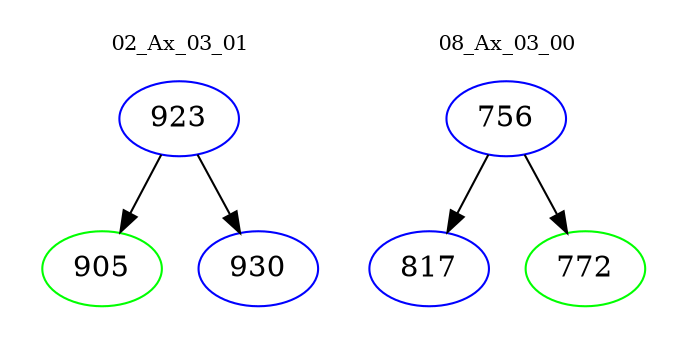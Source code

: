 digraph{
subgraph cluster_0 {
color = white
label = "02_Ax_03_01";
fontsize=10;
T0_923 [label="923", color="blue"]
T0_923 -> T0_905 [color="black"]
T0_905 [label="905", color="green"]
T0_923 -> T0_930 [color="black"]
T0_930 [label="930", color="blue"]
}
subgraph cluster_1 {
color = white
label = "08_Ax_03_00";
fontsize=10;
T1_756 [label="756", color="blue"]
T1_756 -> T1_817 [color="black"]
T1_817 [label="817", color="blue"]
T1_756 -> T1_772 [color="black"]
T1_772 [label="772", color="green"]
}
}
